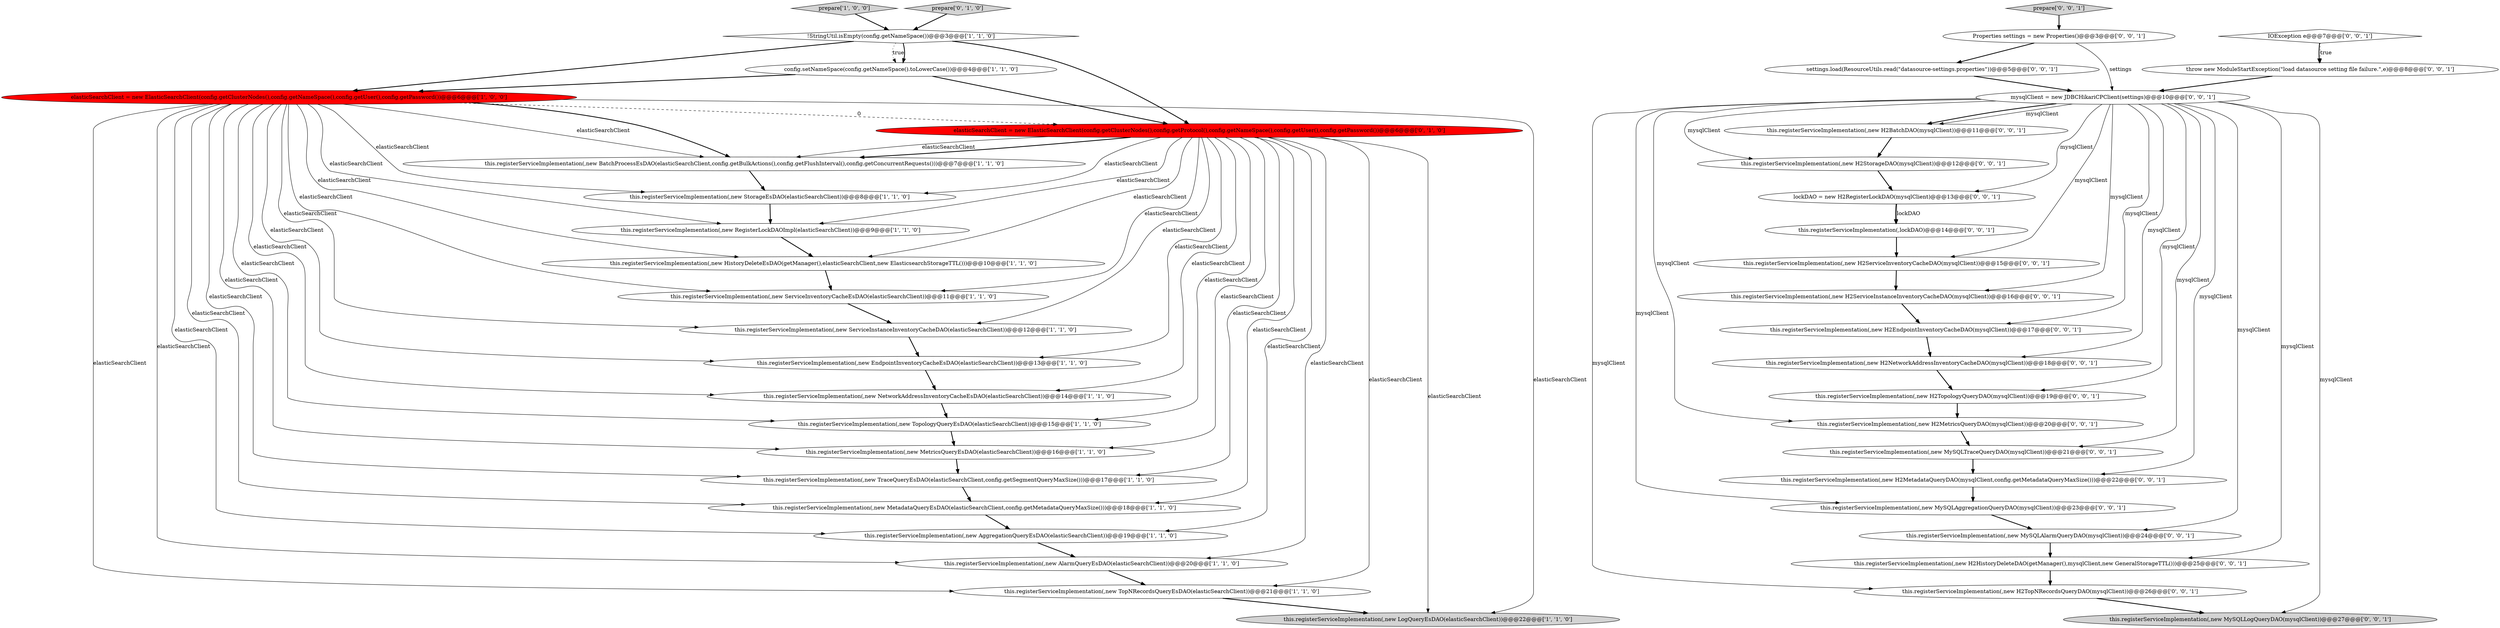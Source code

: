 digraph {
18 [style = filled, label = "this.registerServiceImplementation(,new NetworkAddressInventoryCacheEsDAO(elasticSearchClient))@@@14@@@['1', '1', '0']", fillcolor = white, shape = ellipse image = "AAA0AAABBB1BBB"];
39 [style = filled, label = "this.registerServiceImplementation(,new MySQLAggregationQueryDAO(mysqlClient))@@@23@@@['0', '0', '1']", fillcolor = white, shape = ellipse image = "AAA0AAABBB3BBB"];
6 [style = filled, label = "this.registerServiceImplementation(,new MetadataQueryEsDAO(elasticSearchClient,config.getMetadataQueryMaxSize()))@@@18@@@['1', '1', '0']", fillcolor = white, shape = ellipse image = "AAA0AAABBB1BBB"];
38 [style = filled, label = "prepare['0', '0', '1']", fillcolor = lightgray, shape = diamond image = "AAA0AAABBB3BBB"];
5 [style = filled, label = "this.registerServiceImplementation(,new ServiceInstanceInventoryCacheDAO(elasticSearchClient))@@@12@@@['1', '1', '0']", fillcolor = white, shape = ellipse image = "AAA0AAABBB1BBB"];
21 [style = filled, label = "elasticSearchClient = new ElasticSearchClient(config.getClusterNodes(),config.getProtocol(),config.getNameSpace(),config.getUser(),config.getPassword())@@@6@@@['0', '1', '0']", fillcolor = red, shape = ellipse image = "AAA1AAABBB2BBB"];
14 [style = filled, label = "this.registerServiceImplementation(,new HistoryDeleteEsDAO(getManager(),elasticSearchClient,new ElasticsearchStorageTTL()))@@@10@@@['1', '1', '0']", fillcolor = white, shape = ellipse image = "AAA0AAABBB1BBB"];
32 [style = filled, label = "settings.load(ResourceUtils.read(\"datasource-settings.properties\"))@@@5@@@['0', '0', '1']", fillcolor = white, shape = ellipse image = "AAA0AAABBB3BBB"];
36 [style = filled, label = "Properties settings = new Properties()@@@3@@@['0', '0', '1']", fillcolor = white, shape = ellipse image = "AAA0AAABBB3BBB"];
7 [style = filled, label = "this.registerServiceImplementation(,new RegisterLockDAOImpl(elasticSearchClient))@@@9@@@['1', '1', '0']", fillcolor = white, shape = ellipse image = "AAA0AAABBB1BBB"];
44 [style = filled, label = "this.registerServiceImplementation(,new H2MetadataQueryDAO(mysqlClient,config.getMetadataQueryMaxSize()))@@@22@@@['0', '0', '1']", fillcolor = white, shape = ellipse image = "AAA0AAABBB3BBB"];
31 [style = filled, label = "this.registerServiceImplementation(,new H2MetricsQueryDAO(mysqlClient))@@@20@@@['0', '0', '1']", fillcolor = white, shape = ellipse image = "AAA0AAABBB3BBB"];
1 [style = filled, label = "this.registerServiceImplementation(,new ServiceInventoryCacheEsDAO(elasticSearchClient))@@@11@@@['1', '1', '0']", fillcolor = white, shape = ellipse image = "AAA0AAABBB1BBB"];
27 [style = filled, label = "this.registerServiceImplementation(,new H2EndpointInventoryCacheDAO(mysqlClient))@@@17@@@['0', '0', '1']", fillcolor = white, shape = ellipse image = "AAA0AAABBB3BBB"];
23 [style = filled, label = "this.registerServiceImplementation(,new H2NetworkAddressInventoryCacheDAO(mysqlClient))@@@18@@@['0', '0', '1']", fillcolor = white, shape = ellipse image = "AAA0AAABBB3BBB"];
25 [style = filled, label = "lockDAO = new H2RegisterLockDAO(mysqlClient)@@@13@@@['0', '0', '1']", fillcolor = white, shape = ellipse image = "AAA0AAABBB3BBB"];
4 [style = filled, label = "elasticSearchClient = new ElasticSearchClient(config.getClusterNodes(),config.getNameSpace(),config.getUser(),config.getPassword())@@@6@@@['1', '0', '0']", fillcolor = red, shape = ellipse image = "AAA1AAABBB1BBB"];
24 [style = filled, label = "this.registerServiceImplementation(,new MySQLTraceQueryDAO(mysqlClient))@@@21@@@['0', '0', '1']", fillcolor = white, shape = ellipse image = "AAA0AAABBB3BBB"];
12 [style = filled, label = "this.registerServiceImplementation(,new EndpointInventoryCacheEsDAO(elasticSearchClient))@@@13@@@['1', '1', '0']", fillcolor = white, shape = ellipse image = "AAA0AAABBB1BBB"];
17 [style = filled, label = "this.registerServiceImplementation(,new StorageEsDAO(elasticSearchClient))@@@8@@@['1', '1', '0']", fillcolor = white, shape = ellipse image = "AAA0AAABBB1BBB"];
8 [style = filled, label = "this.registerServiceImplementation(,new LogQueryEsDAO(elasticSearchClient))@@@22@@@['1', '1', '0']", fillcolor = lightgray, shape = ellipse image = "AAA0AAABBB1BBB"];
28 [style = filled, label = "this.registerServiceImplementation(,new H2ServiceInventoryCacheDAO(mysqlClient))@@@15@@@['0', '0', '1']", fillcolor = white, shape = ellipse image = "AAA0AAABBB3BBB"];
30 [style = filled, label = "throw new ModuleStartException(\"load datasource setting file failure.\",e)@@@8@@@['0', '0', '1']", fillcolor = white, shape = ellipse image = "AAA0AAABBB3BBB"];
41 [style = filled, label = "this.registerServiceImplementation(,new H2HistoryDeleteDAO(getManager(),mysqlClient,new GeneralStorageTTL()))@@@25@@@['0', '0', '1']", fillcolor = white, shape = ellipse image = "AAA0AAABBB3BBB"];
15 [style = filled, label = "prepare['1', '0', '0']", fillcolor = lightgray, shape = diamond image = "AAA0AAABBB1BBB"];
16 [style = filled, label = "this.registerServiceImplementation(,new BatchProcessEsDAO(elasticSearchClient,config.getBulkActions(),config.getFlushInterval(),config.getConcurrentRequests()))@@@7@@@['1', '1', '0']", fillcolor = white, shape = ellipse image = "AAA0AAABBB1BBB"];
29 [style = filled, label = "IOException e@@@7@@@['0', '0', '1']", fillcolor = white, shape = diamond image = "AAA0AAABBB3BBB"];
20 [style = filled, label = "prepare['0', '1', '0']", fillcolor = lightgray, shape = diamond image = "AAA0AAABBB2BBB"];
3 [style = filled, label = "!StringUtil.isEmpty(config.getNameSpace())@@@3@@@['1', '1', '0']", fillcolor = white, shape = diamond image = "AAA0AAABBB1BBB"];
2 [style = filled, label = "this.registerServiceImplementation(,new AggregationQueryEsDAO(elasticSearchClient))@@@19@@@['1', '1', '0']", fillcolor = white, shape = ellipse image = "AAA0AAABBB1BBB"];
35 [style = filled, label = "this.registerServiceImplementation(,new H2BatchDAO(mysqlClient))@@@11@@@['0', '0', '1']", fillcolor = white, shape = ellipse image = "AAA0AAABBB3BBB"];
40 [style = filled, label = "this.registerServiceImplementation(,new MySQLAlarmQueryDAO(mysqlClient))@@@24@@@['0', '0', '1']", fillcolor = white, shape = ellipse image = "AAA0AAABBB3BBB"];
42 [style = filled, label = "this.registerServiceImplementation(,new H2TopNRecordsQueryDAO(mysqlClient))@@@26@@@['0', '0', '1']", fillcolor = white, shape = ellipse image = "AAA0AAABBB3BBB"];
26 [style = filled, label = "this.registerServiceImplementation(,lockDAO)@@@14@@@['0', '0', '1']", fillcolor = white, shape = ellipse image = "AAA0AAABBB3BBB"];
10 [style = filled, label = "this.registerServiceImplementation(,new AlarmQueryEsDAO(elasticSearchClient))@@@20@@@['1', '1', '0']", fillcolor = white, shape = ellipse image = "AAA0AAABBB1BBB"];
33 [style = filled, label = "this.registerServiceImplementation(,new H2TopologyQueryDAO(mysqlClient))@@@19@@@['0', '0', '1']", fillcolor = white, shape = ellipse image = "AAA0AAABBB3BBB"];
0 [style = filled, label = "config.setNameSpace(config.getNameSpace().toLowerCase())@@@4@@@['1', '1', '0']", fillcolor = white, shape = ellipse image = "AAA0AAABBB1BBB"];
37 [style = filled, label = "this.registerServiceImplementation(,new H2ServiceInstanceInventoryCacheDAO(mysqlClient))@@@16@@@['0', '0', '1']", fillcolor = white, shape = ellipse image = "AAA0AAABBB3BBB"];
11 [style = filled, label = "this.registerServiceImplementation(,new MetricsQueryEsDAO(elasticSearchClient))@@@16@@@['1', '1', '0']", fillcolor = white, shape = ellipse image = "AAA0AAABBB1BBB"];
13 [style = filled, label = "this.registerServiceImplementation(,new TopNRecordsQueryEsDAO(elasticSearchClient))@@@21@@@['1', '1', '0']", fillcolor = white, shape = ellipse image = "AAA0AAABBB1BBB"];
22 [style = filled, label = "this.registerServiceImplementation(,new MySQLLogQueryDAO(mysqlClient))@@@27@@@['0', '0', '1']", fillcolor = lightgray, shape = ellipse image = "AAA0AAABBB3BBB"];
9 [style = filled, label = "this.registerServiceImplementation(,new TopologyQueryEsDAO(elasticSearchClient))@@@15@@@['1', '1', '0']", fillcolor = white, shape = ellipse image = "AAA0AAABBB1BBB"];
34 [style = filled, label = "this.registerServiceImplementation(,new H2StorageDAO(mysqlClient))@@@12@@@['0', '0', '1']", fillcolor = white, shape = ellipse image = "AAA0AAABBB3BBB"];
19 [style = filled, label = "this.registerServiceImplementation(,new TraceQueryEsDAO(elasticSearchClient,config.getSegmentQueryMaxSize()))@@@17@@@['1', '1', '0']", fillcolor = white, shape = ellipse image = "AAA0AAABBB1BBB"];
43 [style = filled, label = "mysqlClient = new JDBCHikariCPClient(settings)@@@10@@@['0', '0', '1']", fillcolor = white, shape = ellipse image = "AAA0AAABBB3BBB"];
1->5 [style = bold, label=""];
21->6 [style = solid, label="elasticSearchClient"];
9->11 [style = bold, label=""];
37->27 [style = bold, label=""];
29->30 [style = bold, label=""];
4->17 [style = solid, label="elasticSearchClient"];
4->10 [style = solid, label="elasticSearchClient"];
4->7 [style = solid, label="elasticSearchClient"];
3->4 [style = bold, label=""];
4->16 [style = solid, label="elasticSearchClient"];
21->14 [style = solid, label="elasticSearchClient"];
7->14 [style = bold, label=""];
4->9 [style = solid, label="elasticSearchClient"];
23->33 [style = bold, label=""];
43->35 [style = bold, label=""];
43->31 [style = solid, label="mysqlClient"];
36->43 [style = solid, label="settings"];
21->16 [style = solid, label="elasticSearchClient"];
12->18 [style = bold, label=""];
3->0 [style = dotted, label="true"];
21->5 [style = solid, label="elasticSearchClient"];
21->16 [style = bold, label=""];
43->37 [style = solid, label="mysqlClient"];
26->28 [style = bold, label=""];
21->2 [style = solid, label="elasticSearchClient"];
4->16 [style = bold, label=""];
28->37 [style = bold, label=""];
4->18 [style = solid, label="elasticSearchClient"];
43->27 [style = solid, label="mysqlClient"];
4->19 [style = solid, label="elasticSearchClient"];
21->9 [style = solid, label="elasticSearchClient"];
24->44 [style = bold, label=""];
21->8 [style = solid, label="elasticSearchClient"];
0->21 [style = bold, label=""];
20->3 [style = bold, label=""];
16->17 [style = bold, label=""];
19->6 [style = bold, label=""];
21->19 [style = solid, label="elasticSearchClient"];
3->0 [style = bold, label=""];
6->2 [style = bold, label=""];
4->13 [style = solid, label="elasticSearchClient"];
21->12 [style = solid, label="elasticSearchClient"];
43->35 [style = solid, label="mysqlClient"];
25->26 [style = bold, label=""];
18->9 [style = bold, label=""];
42->22 [style = bold, label=""];
35->34 [style = bold, label=""];
4->12 [style = solid, label="elasticSearchClient"];
21->18 [style = solid, label="elasticSearchClient"];
43->33 [style = solid, label="mysqlClient"];
43->34 [style = solid, label="mysqlClient"];
43->28 [style = solid, label="mysqlClient"];
4->2 [style = solid, label="elasticSearchClient"];
30->43 [style = bold, label=""];
31->24 [style = bold, label=""];
4->1 [style = solid, label="elasticSearchClient"];
43->25 [style = solid, label="mysqlClient"];
43->40 [style = solid, label="mysqlClient"];
4->8 [style = solid, label="elasticSearchClient"];
2->10 [style = bold, label=""];
15->3 [style = bold, label=""];
4->21 [style = dashed, label="0"];
21->7 [style = solid, label="elasticSearchClient"];
43->41 [style = solid, label="mysqlClient"];
43->44 [style = solid, label="mysqlClient"];
21->11 [style = solid, label="elasticSearchClient"];
10->13 [style = bold, label=""];
4->11 [style = solid, label="elasticSearchClient"];
39->40 [style = bold, label=""];
3->21 [style = bold, label=""];
4->6 [style = solid, label="elasticSearchClient"];
34->25 [style = bold, label=""];
4->14 [style = solid, label="elasticSearchClient"];
21->17 [style = solid, label="elasticSearchClient"];
21->10 [style = solid, label="elasticSearchClient"];
36->32 [style = bold, label=""];
38->36 [style = bold, label=""];
32->43 [style = bold, label=""];
11->19 [style = bold, label=""];
44->39 [style = bold, label=""];
43->39 [style = solid, label="mysqlClient"];
14->1 [style = bold, label=""];
21->1 [style = solid, label="elasticSearchClient"];
17->7 [style = bold, label=""];
43->23 [style = solid, label="mysqlClient"];
21->13 [style = solid, label="elasticSearchClient"];
43->24 [style = solid, label="mysqlClient"];
5->12 [style = bold, label=""];
0->4 [style = bold, label=""];
40->41 [style = bold, label=""];
4->5 [style = solid, label="elasticSearchClient"];
29->30 [style = dotted, label="true"];
33->31 [style = bold, label=""];
27->23 [style = bold, label=""];
13->8 [style = bold, label=""];
43->22 [style = solid, label="mysqlClient"];
25->26 [style = solid, label="lockDAO"];
41->42 [style = bold, label=""];
43->42 [style = solid, label="mysqlClient"];
}
